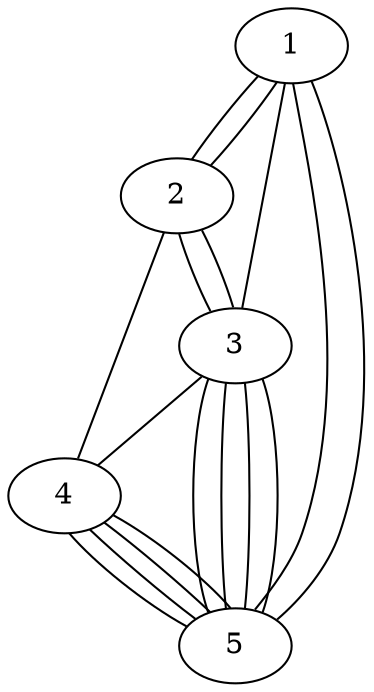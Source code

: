 graph grath {
1
2
3
4
5
1 -- 2 -- 3 -- 5
1 -- 3 -- 5
1 -- 5
1
1 -- 2 -- 4 -- 5
2 -- 3 -- 5
3 -- 5
3
3 -- 4 -- 5
4 -- 5
4 -- 5
5
5
5
5
1 -- 5
}